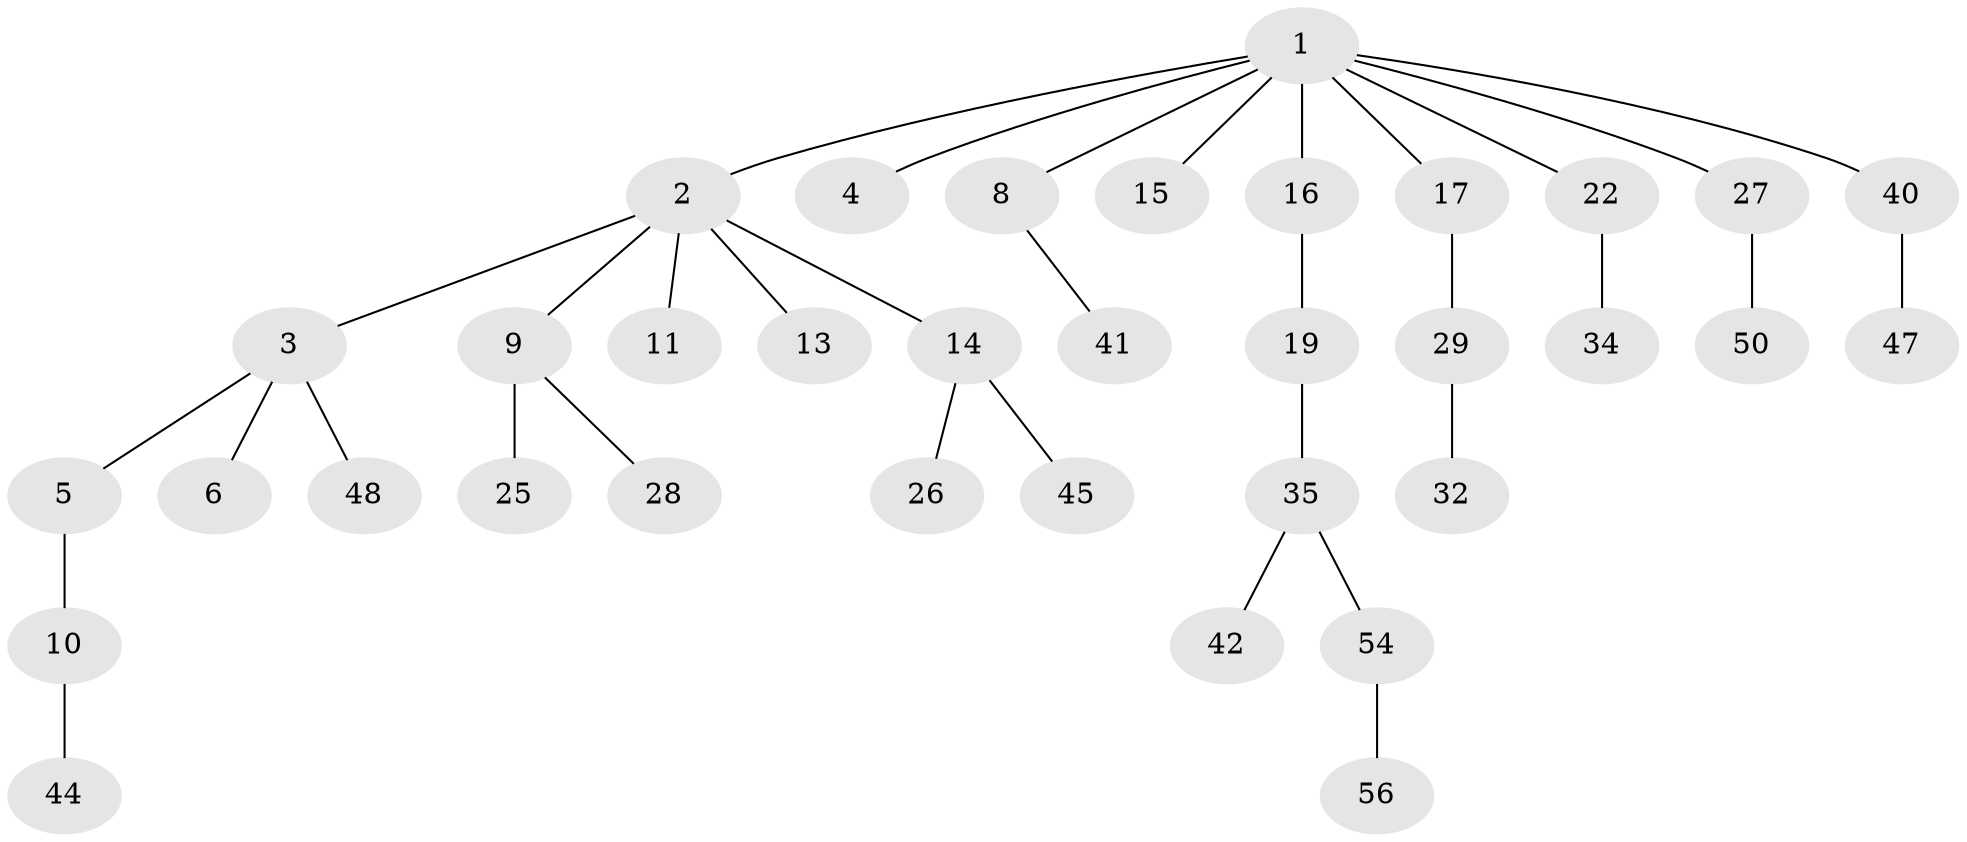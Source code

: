 // original degree distribution, {8: 0.017543859649122806, 7: 0.017543859649122806, 5: 0.017543859649122806, 1: 0.45614035087719296, 3: 0.14035087719298245, 2: 0.3333333333333333, 4: 0.017543859649122806}
// Generated by graph-tools (version 1.1) at 2025/42/03/06/25 10:42:03]
// undirected, 35 vertices, 34 edges
graph export_dot {
graph [start="1"]
  node [color=gray90,style=filled];
  1 [super="+7"];
  2 [super="+37"];
  3 [super="+39"];
  4;
  5 [super="+12"];
  6 [super="+31"];
  8 [super="+23"];
  9;
  10 [super="+38"];
  11 [super="+21"];
  13 [super="+20"];
  14 [super="+18"];
  15;
  16 [super="+49"];
  17;
  19 [super="+24"];
  22 [super="+36"];
  25 [super="+43"];
  26 [super="+30"];
  27;
  28 [super="+55"];
  29 [super="+33"];
  32;
  34 [super="+51"];
  35 [super="+52"];
  40 [super="+46"];
  41;
  42;
  44;
  45;
  47;
  48;
  50 [super="+53"];
  54;
  56 [super="+57"];
  1 -- 2;
  1 -- 4;
  1 -- 8;
  1 -- 15;
  1 -- 17;
  1 -- 27;
  1 -- 40;
  1 -- 16;
  1 -- 22;
  2 -- 3;
  2 -- 9;
  2 -- 11;
  2 -- 13;
  2 -- 14;
  3 -- 5;
  3 -- 6;
  3 -- 48;
  5 -- 10;
  8 -- 41;
  9 -- 25;
  9 -- 28;
  10 -- 44;
  14 -- 26;
  14 -- 45;
  16 -- 19;
  17 -- 29;
  19 -- 35;
  22 -- 34;
  27 -- 50;
  29 -- 32;
  35 -- 42;
  35 -- 54;
  40 -- 47;
  54 -- 56;
}
